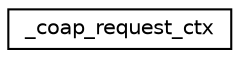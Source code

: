 digraph "Graphical Class Hierarchy"
{
 // LATEX_PDF_SIZE
  edge [fontname="Helvetica",fontsize="10",labelfontname="Helvetica",labelfontsize="10"];
  node [fontname="Helvetica",fontsize="10",shape=record];
  rankdir="LR";
  Node0 [label="_coap_request_ctx",height=0.2,width=0.4,color="black", fillcolor="white", style="filled",URL="$struct__coap__request__ctx.html",tooltip="CoAP resource request handler context."];
}
